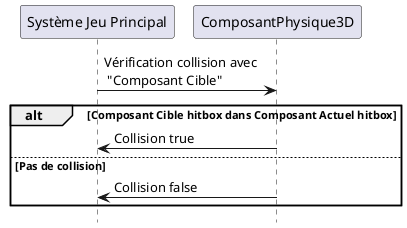 @startuml
hide footbox

participant "Système Jeu Principal" as systeme
participant "ComposantPhysique3D" as compPhys

systeme -> compPhys : Vérification collision avec \n "Composant Cible"
alt Composant Cible hitbox dans Composant Actuel hitbox
    systeme <- compPhys : Collision true
else Pas de collision
    systeme <- compPhys : Collision false
end

@enduml